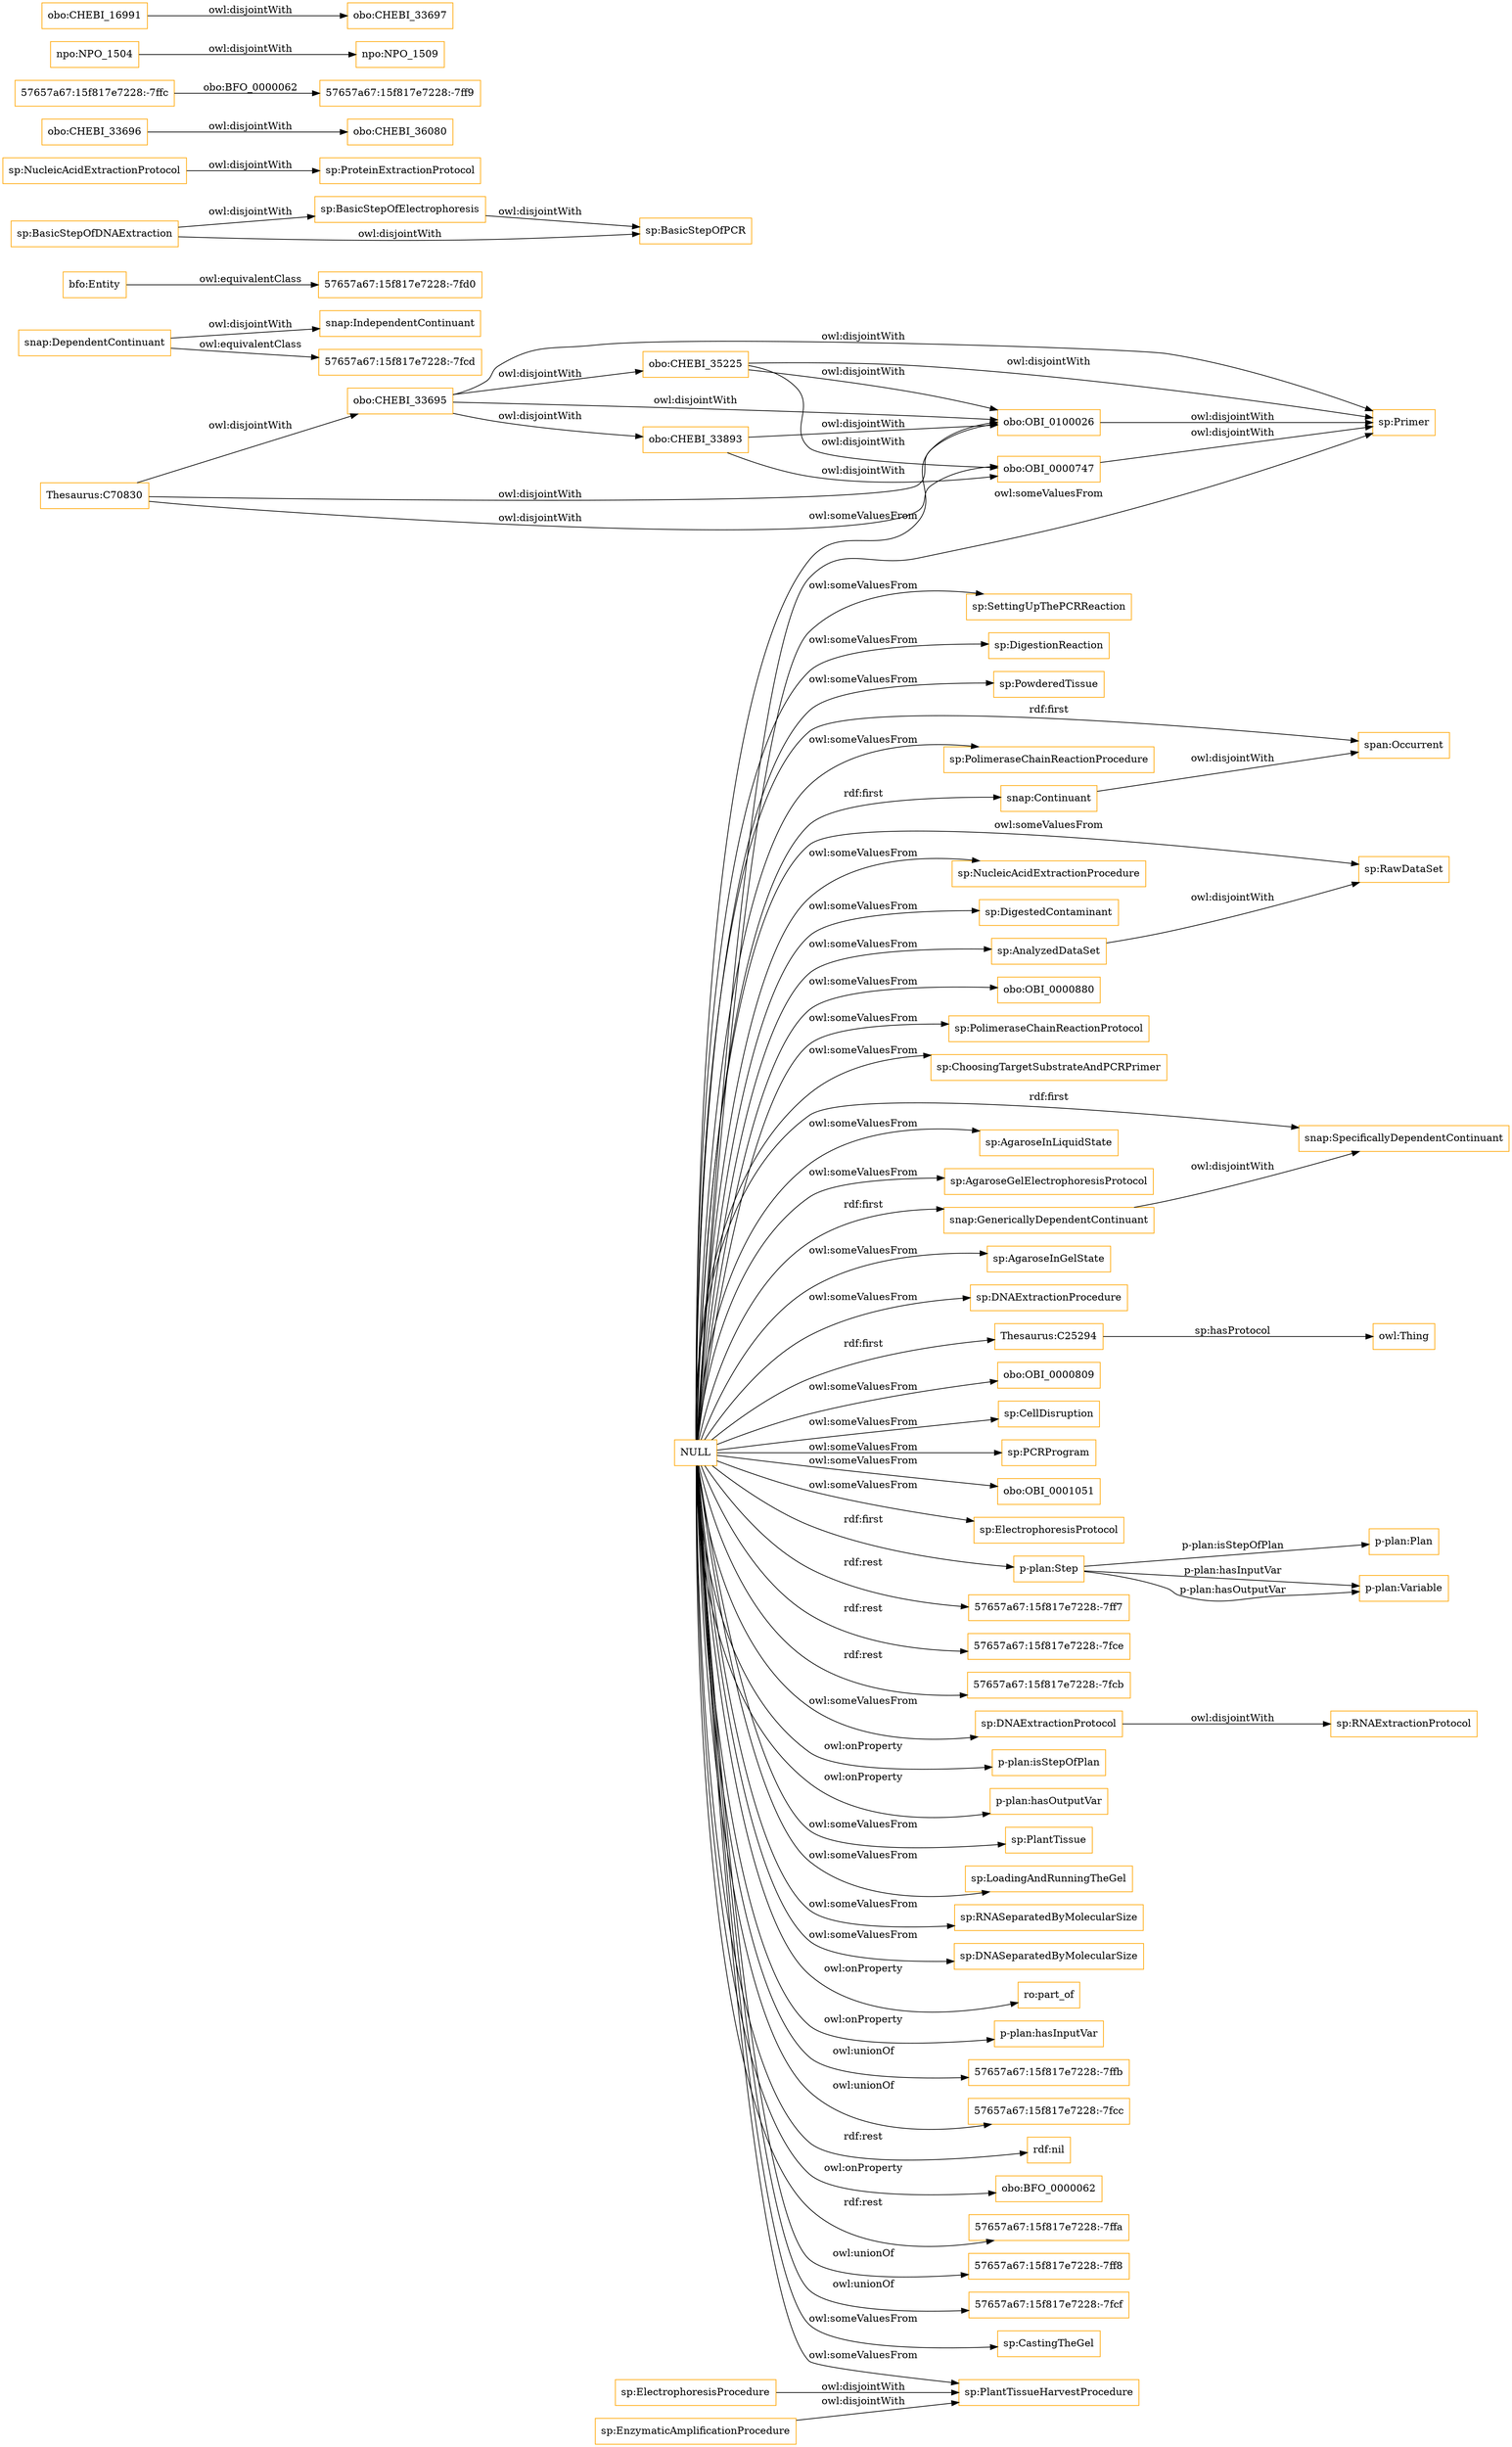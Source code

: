 digraph ar2dtool_diagram { 
rankdir=LR;
size="1501"
node [shape = rectangle, color="orange"]; "sp:PlantTissue" "snap:DependentContinuant" "Thesaurus:C70830" "sp:LoadingAndRunningTheGel" "sp:RNASeparatedByMolecularSize" "obo:CHEBI_35225" "57657a67:15f817e7228:-7fd0" "sp:DNASeparatedByMolecularSize" "sp:Primer" "sp:BasicStepOfElectrophoresis" "sp:CastingTheGel" "sp:SettingUpThePCRReaction" "sp:DigestionReaction" "sp:PowderedTissue" "span:Occurrent" "sp:ProteinExtractionProtocol" "sp:PolimeraseChainReactionProcedure" "sp:ElectrophoresisProcedure" "sp:AnalyzedDataSet" "sp:NucleicAcidExtractionProcedure" "obo:CHEBI_36080" "sp:EnzymaticAmplificationProcedure" "57657a67:15f817e7228:-7ffc" "snap:IndependentContinuant" "sp:DigestedContaminant" "obo:OBI_0000880" "sp:PolimeraseChainReactionProtocol" "sp:ChoosingTargetSubstrateAndPCRPrimer" "npo:NPO_1509" "bfo:Entity" "obo:CHEBI_33893" "sp:BasicStepOfPCR" "snap:SpecificallyDependentContinuant" "npo:NPO_1504" "sp:RawDataSet" "snap:GenericallyDependentContinuant" "obo:CHEBI_33697" "sp:AgaroseInLiquidState" "sp:RNAExtractionProtocol" "sp:AgaroseGelElectrophoresisProtocol" "Thesaurus:C25294" "57657a67:15f817e7228:-7ff9" "sp:AgaroseInGelState" "sp:DNAExtractionProcedure" "obo:OBI_0000809" "p-plan:Variable" "p-plan:Step" "snap:Continuant" "obo:CHEBI_33695" "sp:CellDisruption" "sp:BasicStepOfDNAExtraction" "obo:CHEBI_16991" "sp:PCRProgram" "obo:OBI_0001051" "obo:OBI_0100026" "sp:PlantTissueHarvestProcedure" "sp:NucleicAcidExtractionProtocol" "p-plan:Plan" "obo:CHEBI_33696" "sp:ElectrophoresisProtocol" "obo:OBI_0000747" "sp:DNAExtractionProtocol" "57657a67:15f817e7228:-7fcd" ; /*classes style*/
	"NULL" -> "57657a67:15f817e7228:-7ff7" [ label = "rdf:rest" ];
	"NULL" -> "57657a67:15f817e7228:-7fce" [ label = "rdf:rest" ];
	"NULL" -> "sp:DigestionReaction" [ label = "owl:someValuesFrom" ];
	"NULL" -> "57657a67:15f817e7228:-7fcb" [ label = "rdf:rest" ];
	"NULL" -> "p-plan:isStepOfPlan" [ label = "owl:onProperty" ];
	"NULL" -> "sp:PowderedTissue" [ label = "owl:someValuesFrom" ];
	"NULL" -> "sp:CellDisruption" [ label = "owl:someValuesFrom" ];
	"NULL" -> "obo:OBI_0000809" [ label = "owl:someValuesFrom" ];
	"NULL" -> "sp:CastingTheGel" [ label = "owl:someValuesFrom" ];
	"NULL" -> "p-plan:hasOutputVar" [ label = "owl:onProperty" ];
	"NULL" -> "sp:Primer" [ label = "owl:someValuesFrom" ];
	"NULL" -> "sp:PCRProgram" [ label = "owl:someValuesFrom" ];
	"NULL" -> "sp:AnalyzedDataSet" [ label = "owl:someValuesFrom" ];
	"NULL" -> "ro:part_of" [ label = "owl:onProperty" ];
	"NULL" -> "sp:AgaroseGelElectrophoresisProtocol" [ label = "owl:someValuesFrom" ];
	"NULL" -> "sp:DNAExtractionProcedure" [ label = "owl:someValuesFrom" ];
	"NULL" -> "Thesaurus:C25294" [ label = "rdf:first" ];
	"NULL" -> "p-plan:Step" [ label = "rdf:first" ];
	"NULL" -> "span:Occurrent" [ label = "rdf:first" ];
	"NULL" -> "sp:LoadingAndRunningTheGel" [ label = "owl:someValuesFrom" ];
	"NULL" -> "p-plan:hasInputVar" [ label = "owl:onProperty" ];
	"NULL" -> "sp:ElectrophoresisProtocol" [ label = "owl:someValuesFrom" ];
	"NULL" -> "sp:NucleicAcidExtractionProcedure" [ label = "owl:someValuesFrom" ];
	"NULL" -> "sp:ChoosingTargetSubstrateAndPCRPrimer" [ label = "owl:someValuesFrom" ];
	"NULL" -> "sp:SettingUpThePCRReaction" [ label = "owl:someValuesFrom" ];
	"NULL" -> "57657a67:15f817e7228:-7ffb" [ label = "owl:unionOf" ];
	"NULL" -> "snap:SpecificallyDependentContinuant" [ label = "rdf:first" ];
	"NULL" -> "sp:AgaroseInLiquidState" [ label = "owl:someValuesFrom" ];
	"NULL" -> "sp:PlantTissue" [ label = "owl:someValuesFrom" ];
	"NULL" -> "sp:RNASeparatedByMolecularSize" [ label = "owl:someValuesFrom" ];
	"NULL" -> "57657a67:15f817e7228:-7fcc" [ label = "owl:unionOf" ];
	"NULL" -> "snap:GenericallyDependentContinuant" [ label = "rdf:first" ];
	"NULL" -> "rdf:nil" [ label = "rdf:rest" ];
	"NULL" -> "obo:BFO_0000062" [ label = "owl:onProperty" ];
	"NULL" -> "sp:DNAExtractionProtocol" [ label = "owl:someValuesFrom" ];
	"NULL" -> "obo:OBI_0001051" [ label = "owl:someValuesFrom" ];
	"NULL" -> "sp:RawDataSet" [ label = "owl:someValuesFrom" ];
	"NULL" -> "obo:OBI_0000880" [ label = "owl:someValuesFrom" ];
	"NULL" -> "57657a67:15f817e7228:-7ffa" [ label = "rdf:rest" ];
	"NULL" -> "sp:PlantTissueHarvestProcedure" [ label = "owl:someValuesFrom" ];
	"NULL" -> "sp:DNASeparatedByMolecularSize" [ label = "owl:someValuesFrom" ];
	"NULL" -> "obo:OBI_0100026" [ label = "owl:someValuesFrom" ];
	"NULL" -> "57657a67:15f817e7228:-7ff8" [ label = "owl:unionOf" ];
	"NULL" -> "57657a67:15f817e7228:-7fcf" [ label = "owl:unionOf" ];
	"NULL" -> "sp:AgaroseInGelState" [ label = "owl:someValuesFrom" ];
	"NULL" -> "snap:Continuant" [ label = "rdf:first" ];
	"NULL" -> "sp:DigestedContaminant" [ label = "owl:someValuesFrom" ];
	"NULL" -> "sp:PolimeraseChainReactionProtocol" [ label = "owl:someValuesFrom" ];
	"NULL" -> "sp:PolimeraseChainReactionProcedure" [ label = "owl:someValuesFrom" ];
	"obo:CHEBI_33695" -> "sp:Primer" [ label = "owl:disjointWith" ];
	"obo:CHEBI_33695" -> "obo:OBI_0100026" [ label = "owl:disjointWith" ];
	"obo:CHEBI_33695" -> "obo:CHEBI_35225" [ label = "owl:disjointWith" ];
	"obo:CHEBI_33695" -> "obo:CHEBI_33893" [ label = "owl:disjointWith" ];
	"Thesaurus:C70830" -> "obo:OBI_0100026" [ label = "owl:disjointWith" ];
	"Thesaurus:C70830" -> "obo:OBI_0000747" [ label = "owl:disjointWith" ];
	"Thesaurus:C70830" -> "obo:CHEBI_33695" [ label = "owl:disjointWith" ];
	"sp:AnalyzedDataSet" -> "sp:RawDataSet" [ label = "owl:disjointWith" ];
	"obo:CHEBI_33893" -> "obo:OBI_0100026" [ label = "owl:disjointWith" ];
	"obo:CHEBI_33893" -> "obo:OBI_0000747" [ label = "owl:disjointWith" ];
	"sp:DNAExtractionProtocol" -> "sp:RNAExtractionProtocol" [ label = "owl:disjointWith" ];
	"sp:NucleicAcidExtractionProtocol" -> "sp:ProteinExtractionProtocol" [ label = "owl:disjointWith" ];
	"snap:DependentContinuant" -> "snap:IndependentContinuant" [ label = "owl:disjointWith" ];
	"snap:DependentContinuant" -> "57657a67:15f817e7228:-7fcd" [ label = "owl:equivalentClass" ];
	"snap:GenericallyDependentContinuant" -> "snap:SpecificallyDependentContinuant" [ label = "owl:disjointWith" ];
	"sp:EnzymaticAmplificationProcedure" -> "sp:PlantTissueHarvestProcedure" [ label = "owl:disjointWith" ];
	"obo:CHEBI_35225" -> "sp:Primer" [ label = "owl:disjointWith" ];
	"obo:CHEBI_35225" -> "obo:OBI_0100026" [ label = "owl:disjointWith" ];
	"obo:CHEBI_35225" -> "obo:OBI_0000747" [ label = "owl:disjointWith" ];
	"bfo:Entity" -> "57657a67:15f817e7228:-7fd0" [ label = "owl:equivalentClass" ];
	"obo:OBI_0100026" -> "sp:Primer" [ label = "owl:disjointWith" ];
	"sp:BasicStepOfDNAExtraction" -> "sp:BasicStepOfPCR" [ label = "owl:disjointWith" ];
	"sp:BasicStepOfDNAExtraction" -> "sp:BasicStepOfElectrophoresis" [ label = "owl:disjointWith" ];
	"obo:OBI_0000747" -> "sp:Primer" [ label = "owl:disjointWith" ];
	"npo:NPO_1504" -> "npo:NPO_1509" [ label = "owl:disjointWith" ];
	"snap:Continuant" -> "span:Occurrent" [ label = "owl:disjointWith" ];
	"sp:ElectrophoresisProcedure" -> "sp:PlantTissueHarvestProcedure" [ label = "owl:disjointWith" ];
	"obo:CHEBI_33696" -> "obo:CHEBI_36080" [ label = "owl:disjointWith" ];
	"obo:CHEBI_16991" -> "obo:CHEBI_33697" [ label = "owl:disjointWith" ];
	"sp:BasicStepOfElectrophoresis" -> "sp:BasicStepOfPCR" [ label = "owl:disjointWith" ];
	"p-plan:Step" -> "p-plan:Plan" [ label = "p-plan:isStepOfPlan" ];
	"p-plan:Step" -> "p-plan:Variable" [ label = "p-plan:hasOutputVar" ];
	"Thesaurus:C25294" -> "owl:Thing" [ label = "sp:hasProtocol" ];
	"p-plan:Step" -> "p-plan:Variable" [ label = "p-plan:hasInputVar" ];
	"57657a67:15f817e7228:-7ffc" -> "57657a67:15f817e7228:-7ff9" [ label = "obo:BFO_0000062" ];

}
